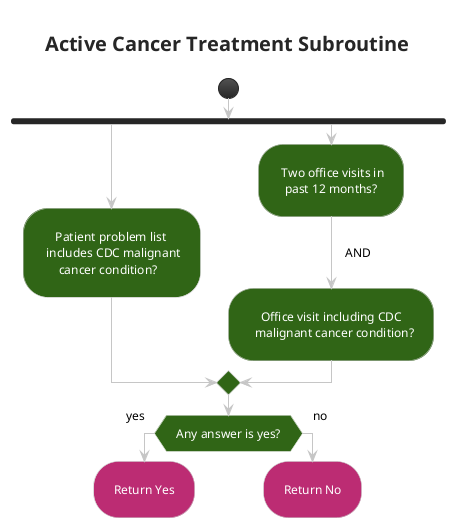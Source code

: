 @startuml subroutine_active_cancer_treatment
!theme carbon-gray
skinparam ActivityBackgroundColor #306516
<style>
activityDiagram {
 FontColor white
 RoundCorner 50
 arrow {
  FontColor: Black
 }
 diamond {
  BackgroundColor #306516
 }
}
</style>
title Active Cancer Treatment Subroutine
start
fork
:    Patient problem list\n includes CDC malignant\n     cancer condition?;
fork again
: Two office visits in\n  past 12 months?;
-> AND;
:    Office visit including CDC \n  malignant cancer condition?;
end merge
if (Any answer is yes?) then (yes)
#BC2C73:Return Yes;
kill
else (no)
#BC2C73:Return No;
kill
@enduml